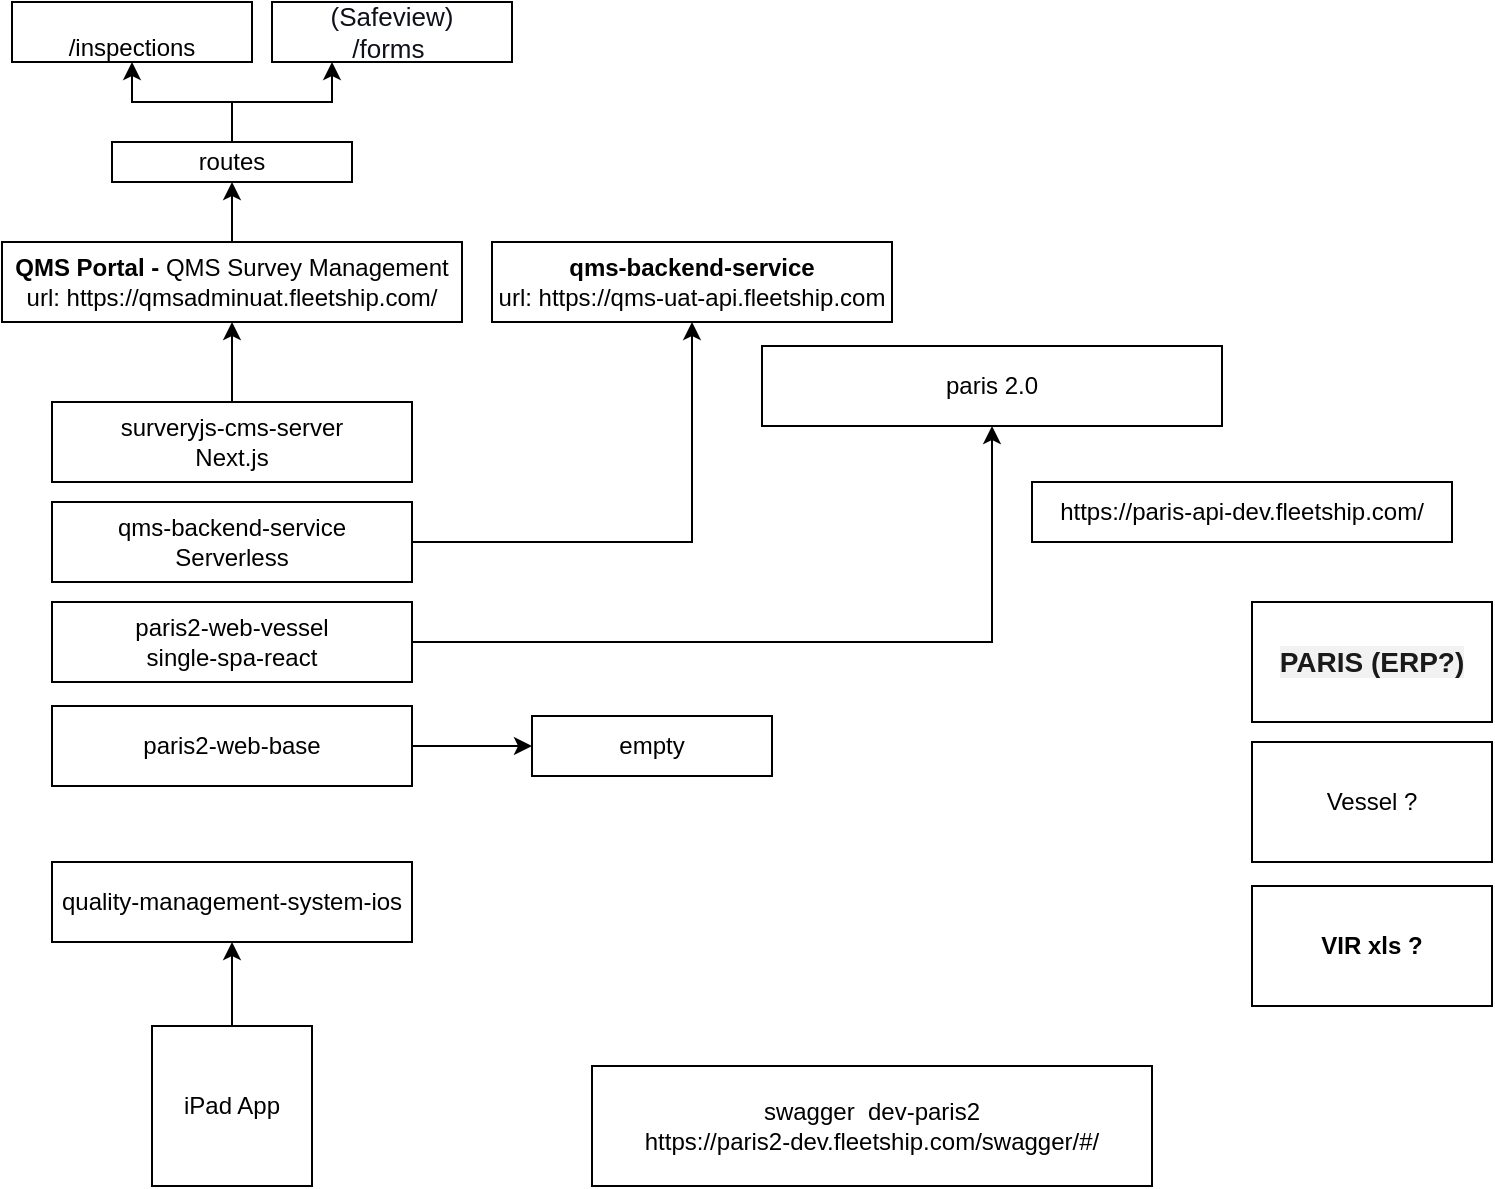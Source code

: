 <mxfile version="13.7.5" type="github">
  <diagram id="DALEJBTmsK7Otk4iofc6" name="Page-1">
    <mxGraphModel dx="3565" dy="2008" grid="1" gridSize="10" guides="1" tooltips="1" connect="1" arrows="1" fold="1" page="1" pageScale="1" pageWidth="850" pageHeight="1100" math="0" shadow="0">
      <root>
        <mxCell id="0" />
        <mxCell id="1" parent="0" />
        <mxCell id="0qvkcf1HlTovehnMV8BA-61" style="edgeStyle=orthogonalEdgeStyle;rounded=0;orthogonalLoop=1;jettySize=auto;html=1;entryX=0.5;entryY=1;entryDx=0;entryDy=0;" edge="1" parent="1" source="0qvkcf1HlTovehnMV8BA-2" target="0qvkcf1HlTovehnMV8BA-60">
          <mxGeometry relative="1" as="geometry" />
        </mxCell>
        <mxCell id="0qvkcf1HlTovehnMV8BA-2" value="&lt;span style=&quot;text-align: left&quot;&gt;&lt;b&gt;QMS Portal -&amp;nbsp;&lt;/b&gt;&lt;/span&gt;QMS Survey Management&lt;br&gt;&lt;span style=&quot;text-align: left&quot;&gt;url: https://qmsadminuat.fleetship.com/&lt;/span&gt;&lt;span style=&quot;text-align: left&quot;&gt;&lt;br&gt;&lt;/span&gt;" style="rounded=0;whiteSpace=wrap;html=1;" vertex="1" parent="1">
          <mxGeometry x="45" y="208" width="230" height="40" as="geometry" />
        </mxCell>
        <mxCell id="0qvkcf1HlTovehnMV8BA-3" value="&lt;b&gt;qms-backend-service&lt;br&gt;&lt;/b&gt;url:&amp;nbsp;https://qms-uat-api.fleetship.com" style="rounded=0;whiteSpace=wrap;html=1;" vertex="1" parent="1">
          <mxGeometry x="290" y="208" width="200" height="40" as="geometry" />
        </mxCell>
        <mxCell id="0qvkcf1HlTovehnMV8BA-6" value="https://paris-api-dev.fleetship.com/" style="rounded=0;whiteSpace=wrap;html=1;" vertex="1" parent="1">
          <mxGeometry x="560" y="328" width="210" height="30" as="geometry" />
        </mxCell>
        <mxCell id="0qvkcf1HlTovehnMV8BA-8" value="swagger&amp;nbsp; dev-paris2&lt;br&gt;https://paris2-dev.fleetship.com/swagger/#/" style="rounded=0;whiteSpace=wrap;html=1;" vertex="1" parent="1">
          <mxGeometry x="340" y="620" width="280" height="60" as="geometry" />
        </mxCell>
        <mxCell id="0qvkcf1HlTovehnMV8BA-10" value="&lt;b&gt;VIR xls ?&lt;/b&gt;&lt;font color=&quot;#1a1a1a&quot; face=&quot;opensans, arial, sans-serif&quot;&gt;&lt;br&gt;&lt;/font&gt;" style="rounded=0;whiteSpace=wrap;html=1;" vertex="1" parent="1">
          <mxGeometry x="670" y="530" width="120" height="60" as="geometry" />
        </mxCell>
        <mxCell id="0qvkcf1HlTovehnMV8BA-66" style="edgeStyle=orthogonalEdgeStyle;rounded=0;orthogonalLoop=1;jettySize=auto;html=1;" edge="1" parent="1" source="0qvkcf1HlTovehnMV8BA-12" target="0qvkcf1HlTovehnMV8BA-2">
          <mxGeometry relative="1" as="geometry" />
        </mxCell>
        <mxCell id="0qvkcf1HlTovehnMV8BA-12" value="&lt;span&gt;surveryjs-cms-server&lt;br&gt;Next.js&lt;br&gt;&lt;/span&gt;" style="rounded=0;whiteSpace=wrap;html=1;" vertex="1" parent="1">
          <mxGeometry x="70" y="288" width="180" height="40" as="geometry" />
        </mxCell>
        <mxCell id="0qvkcf1HlTovehnMV8BA-45" style="edgeStyle=orthogonalEdgeStyle;rounded=0;orthogonalLoop=1;jettySize=auto;html=1;" edge="1" parent="1" source="0qvkcf1HlTovehnMV8BA-22" target="0qvkcf1HlTovehnMV8BA-3">
          <mxGeometry relative="1" as="geometry" />
        </mxCell>
        <mxCell id="0qvkcf1HlTovehnMV8BA-22" value="&lt;span&gt;qms-backend-service&lt;br&gt;Serverless&lt;br&gt;&lt;/span&gt;" style="rounded=0;whiteSpace=wrap;html=1;" vertex="1" parent="1">
          <mxGeometry x="70" y="338" width="180" height="40" as="geometry" />
        </mxCell>
        <mxCell id="0qvkcf1HlTovehnMV8BA-50" style="edgeStyle=orthogonalEdgeStyle;rounded=0;orthogonalLoop=1;jettySize=auto;html=1;" edge="1" parent="1" source="0qvkcf1HlTovehnMV8BA-23" target="0qvkcf1HlTovehnMV8BA-47">
          <mxGeometry relative="1" as="geometry" />
        </mxCell>
        <mxCell id="0qvkcf1HlTovehnMV8BA-23" value="&lt;span&gt;paris2-web-vessel&lt;br&gt;single-spa-react&lt;br&gt;&lt;/span&gt;" style="rounded=0;whiteSpace=wrap;html=1;" vertex="1" parent="1">
          <mxGeometry x="70" y="388" width="180" height="40" as="geometry" />
        </mxCell>
        <mxCell id="0qvkcf1HlTovehnMV8BA-25" value="&lt;span&gt;quality-management-system-ios&lt;br&gt;&lt;/span&gt;" style="rounded=0;whiteSpace=wrap;html=1;" vertex="1" parent="1">
          <mxGeometry x="70" y="518" width="180" height="40" as="geometry" />
        </mxCell>
        <mxCell id="0qvkcf1HlTovehnMV8BA-28" value="Vessel ?" style="rounded=0;whiteSpace=wrap;html=1;" vertex="1" parent="1">
          <mxGeometry x="670" y="458" width="120" height="60" as="geometry" />
        </mxCell>
        <mxCell id="0qvkcf1HlTovehnMV8BA-30" value="&lt;strong style=&quot;text-align: left ; color: rgb(26 , 26 , 26) ; font-family: &amp;#34;opensans&amp;#34; , &amp;#34;arial&amp;#34; , sans-serif ; font-size: 14px ; background-color: rgb(242 , 242 , 242)&quot;&gt;PARIS (ERP?)&lt;/strong&gt;" style="rounded=0;whiteSpace=wrap;html=1;" vertex="1" parent="1">
          <mxGeometry x="670" y="388" width="120" height="60" as="geometry" />
        </mxCell>
        <mxCell id="0qvkcf1HlTovehnMV8BA-49" value="" style="edgeStyle=orthogonalEdgeStyle;rounded=0;orthogonalLoop=1;jettySize=auto;html=1;" edge="1" parent="1" source="0qvkcf1HlTovehnMV8BA-43" target="0qvkcf1HlTovehnMV8BA-25">
          <mxGeometry relative="1" as="geometry" />
        </mxCell>
        <mxCell id="0qvkcf1HlTovehnMV8BA-43" value="iPad App" style="whiteSpace=wrap;html=1;aspect=fixed;" vertex="1" parent="1">
          <mxGeometry x="120" y="600" width="80" height="80" as="geometry" />
        </mxCell>
        <mxCell id="0qvkcf1HlTovehnMV8BA-47" value="paris 2.0" style="rounded=0;whiteSpace=wrap;html=1;" vertex="1" parent="1">
          <mxGeometry x="425" y="260" width="230" height="40" as="geometry" />
        </mxCell>
        <mxCell id="0qvkcf1HlTovehnMV8BA-56" value="&lt;span style=&quot;text-align: left&quot;&gt;&lt;br&gt;/inspections&lt;br&gt;&lt;/span&gt;" style="whiteSpace=wrap;html=1;" vertex="1" parent="1">
          <mxGeometry x="50" y="88" width="120" height="30" as="geometry" />
        </mxCell>
        <mxCell id="0qvkcf1HlTovehnMV8BA-57" value="&lt;span style=&quot;color: rgb(14 , 16 , 26) ; font-family: &amp;#34;arial&amp;#34; ; font-size: 13px ; text-align: left&quot;&gt;(&lt;/span&gt;&lt;span style=&quot;color: rgb(14 , 16 , 26) ; font-family: &amp;#34;arial&amp;#34; ; font-size: 13px ; text-align: left&quot;&gt;Safeview)&lt;/span&gt;&lt;span style=&quot;color: rgb(14 , 16 , 26) ; font-family: &amp;#34;arial&amp;#34; ; font-size: 13px ; text-align: left&quot;&gt;&lt;br&gt;/forms&amp;nbsp;&lt;/span&gt;" style="rounded=0;whiteSpace=wrap;html=1;" vertex="1" parent="1">
          <mxGeometry x="180" y="88" width="120" height="30" as="geometry" />
        </mxCell>
        <mxCell id="0qvkcf1HlTovehnMV8BA-64" style="edgeStyle=orthogonalEdgeStyle;rounded=0;orthogonalLoop=1;jettySize=auto;html=1;entryX=0.25;entryY=1;entryDx=0;entryDy=0;" edge="1" parent="1" source="0qvkcf1HlTovehnMV8BA-60" target="0qvkcf1HlTovehnMV8BA-57">
          <mxGeometry relative="1" as="geometry">
            <mxPoint x="220" y="118" as="targetPoint" />
          </mxGeometry>
        </mxCell>
        <mxCell id="0qvkcf1HlTovehnMV8BA-65" style="edgeStyle=orthogonalEdgeStyle;rounded=0;orthogonalLoop=1;jettySize=auto;html=1;" edge="1" parent="1" source="0qvkcf1HlTovehnMV8BA-60" target="0qvkcf1HlTovehnMV8BA-56">
          <mxGeometry relative="1" as="geometry" />
        </mxCell>
        <mxCell id="0qvkcf1HlTovehnMV8BA-60" value="routes" style="rounded=0;whiteSpace=wrap;html=1;" vertex="1" parent="1">
          <mxGeometry x="100" y="158" width="120" height="20" as="geometry" />
        </mxCell>
        <mxCell id="0qvkcf1HlTovehnMV8BA-72" style="edgeStyle=orthogonalEdgeStyle;rounded=0;orthogonalLoop=1;jettySize=auto;html=1;entryX=0;entryY=0.5;entryDx=0;entryDy=0;" edge="1" parent="1" source="0qvkcf1HlTovehnMV8BA-67" target="0qvkcf1HlTovehnMV8BA-71">
          <mxGeometry relative="1" as="geometry" />
        </mxCell>
        <mxCell id="0qvkcf1HlTovehnMV8BA-67" value="&lt;span&gt;paris2-web-base&lt;br&gt;&lt;/span&gt;" style="rounded=0;whiteSpace=wrap;html=1;" vertex="1" parent="1">
          <mxGeometry x="70" y="440" width="180" height="40" as="geometry" />
        </mxCell>
        <mxCell id="0qvkcf1HlTovehnMV8BA-71" value="empty" style="rounded=0;whiteSpace=wrap;html=1;" vertex="1" parent="1">
          <mxGeometry x="310" y="445" width="120" height="30" as="geometry" />
        </mxCell>
      </root>
    </mxGraphModel>
  </diagram>
</mxfile>

